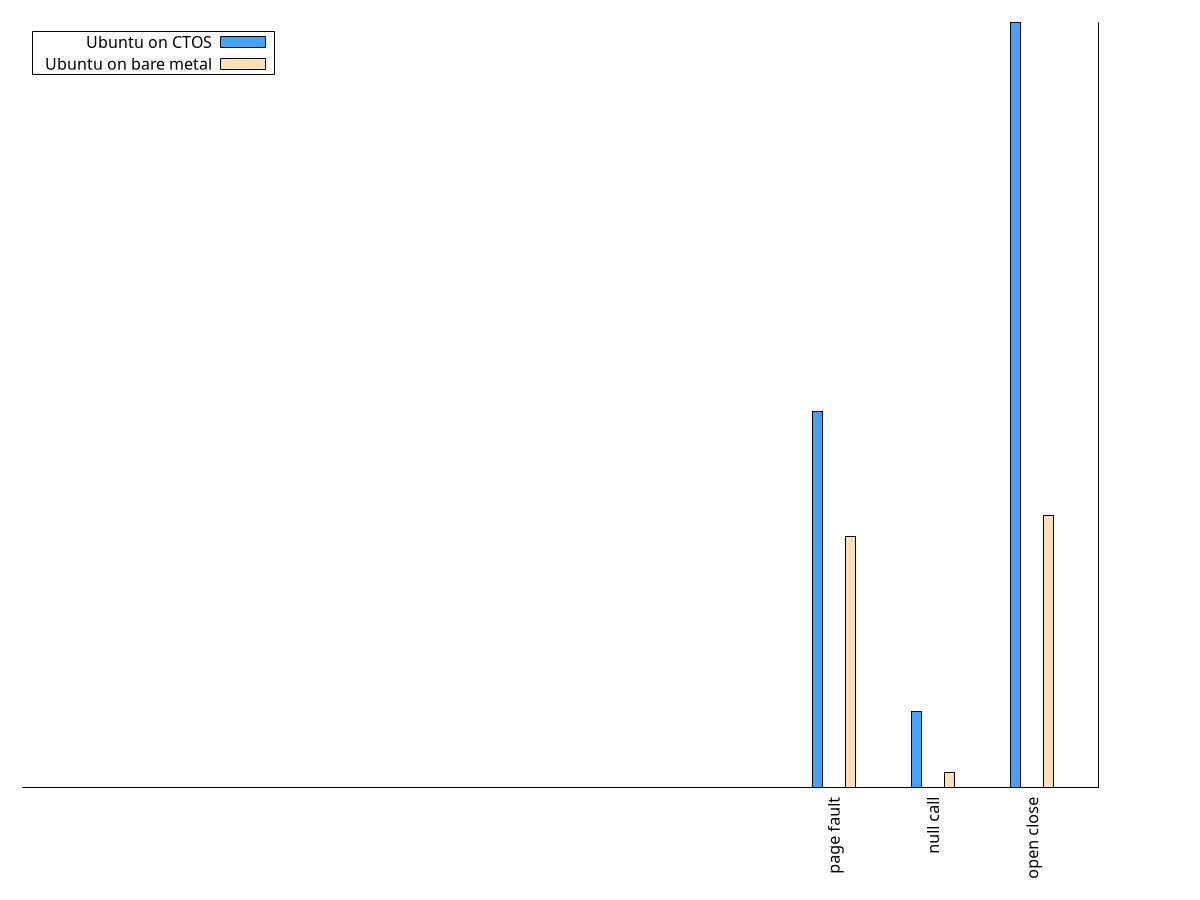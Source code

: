 set terminal aqua font "CMU-Sans-Serif,22"
set termoption dashed

set style line 10 lt 2 lc rgb "gray" lw 1
set grid y2tics  ls 10
set border 9

set style line 1 lt 1 lw 1 lc rgb "#44A2FF"
set style line 2 lt 1 lw 1 lc rgb "#FFE0B6"

unset ytics
set xtics scale 0
unset x2tics
set ytics scale 0
set ytics format ""
set y2tics rotate

set xtic rotate by -270 ( "page fault" 1.5,  "null call" 4.5, "open close" 7.5 )

set key box left

set y2tics out ("0" 0, "0.5" 0.5, "1" 1, "1.5" 1.5, "2" 2, "µs" 2.5)


set yrange [0:2.5]
set xrange [ -23:9.5 ]
set boxwidth .3
set style fill solid border -1

# set label "Deleting 10,000 files" at graph .05, .5 rotate 

plot "-" using 1:2 title "Ubuntu on CTOS" with boxes ls 1 fs solid border lc rgbcolor "black", \
     "-"  using 1:2 title "Ubuntu on bare metal" with boxes  ls 2 fs solid border lc rgbcolor "black"

1 1.23
4 0.25
7 2.51
e
2 0.82
5 0.05
8 0.89
e
 


